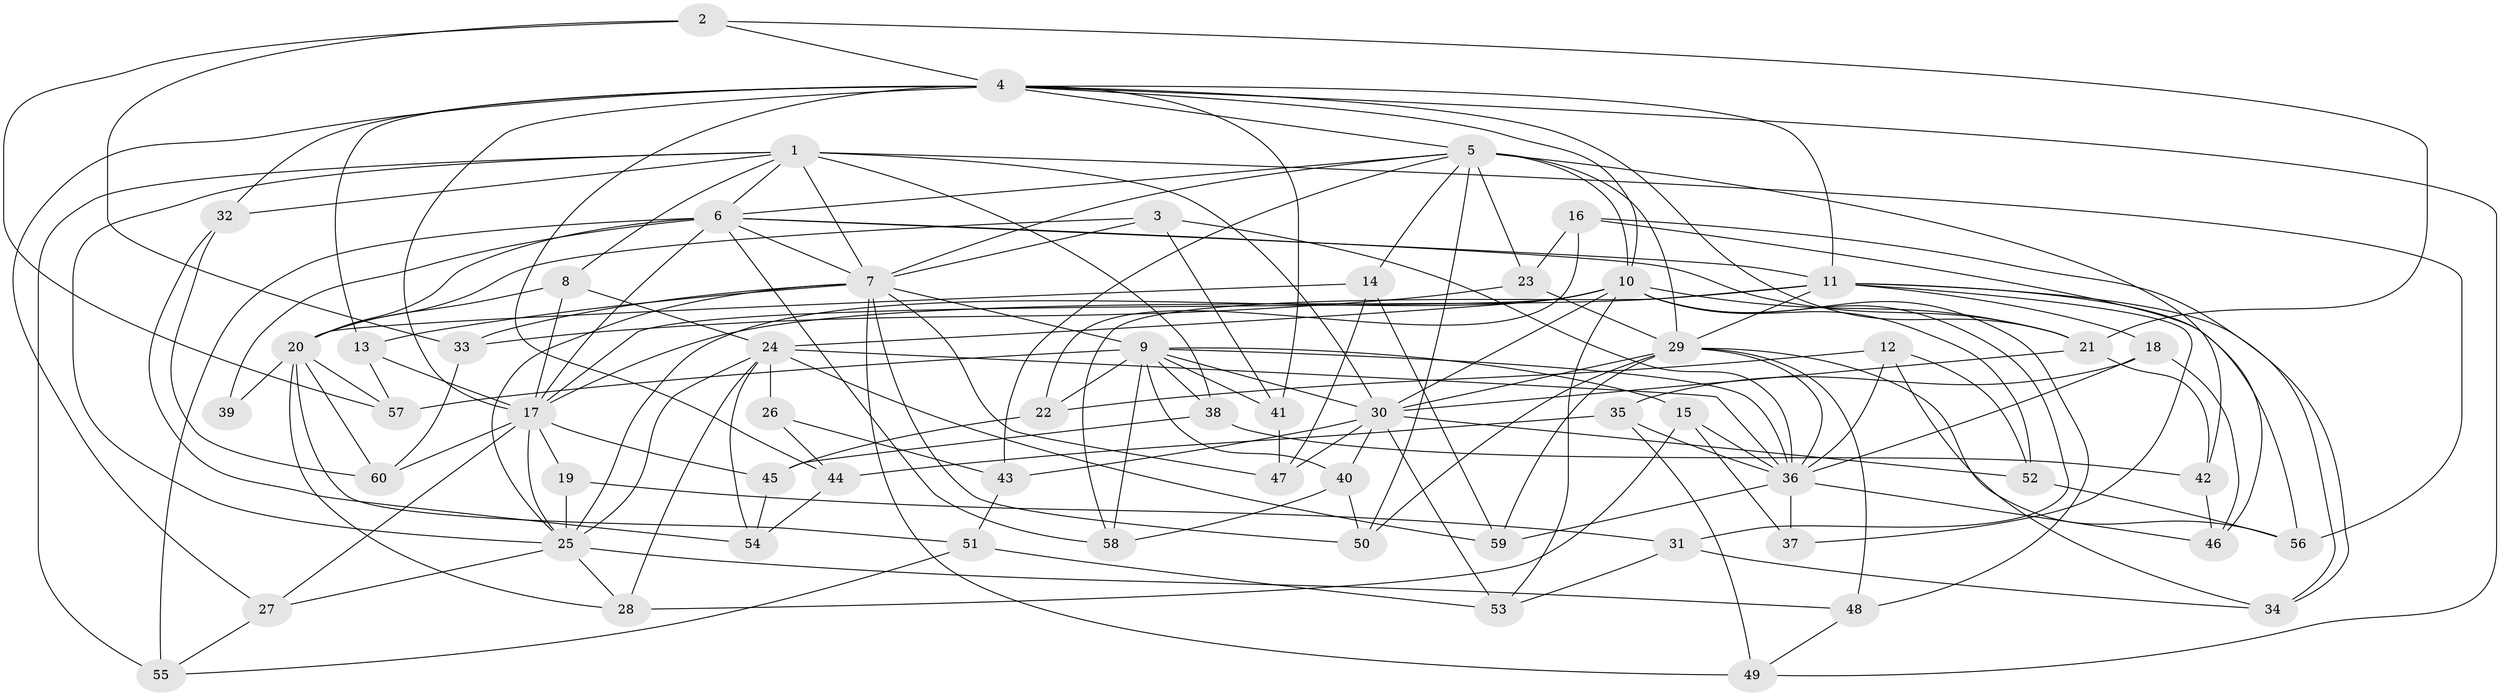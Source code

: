 // original degree distribution, {4: 1.0}
// Generated by graph-tools (version 1.1) at 2025/53/03/04/25 22:53:42]
// undirected, 60 vertices, 163 edges
graph export_dot {
  node [color=gray90,style=filled];
  1;
  2;
  3;
  4;
  5;
  6;
  7;
  8;
  9;
  10;
  11;
  12;
  13;
  14;
  15;
  16;
  17;
  18;
  19;
  20;
  21;
  22;
  23;
  24;
  25;
  26;
  27;
  28;
  29;
  30;
  31;
  32;
  33;
  34;
  35;
  36;
  37;
  38;
  39;
  40;
  41;
  42;
  43;
  44;
  45;
  46;
  47;
  48;
  49;
  50;
  51;
  52;
  53;
  54;
  55;
  56;
  57;
  58;
  59;
  60;
  1 -- 6 [weight=1.0];
  1 -- 7 [weight=2.0];
  1 -- 8 [weight=1.0];
  1 -- 25 [weight=1.0];
  1 -- 30 [weight=1.0];
  1 -- 32 [weight=1.0];
  1 -- 38 [weight=1.0];
  1 -- 55 [weight=1.0];
  1 -- 56 [weight=1.0];
  2 -- 4 [weight=1.0];
  2 -- 21 [weight=1.0];
  2 -- 33 [weight=1.0];
  2 -- 57 [weight=1.0];
  3 -- 7 [weight=1.0];
  3 -- 20 [weight=1.0];
  3 -- 36 [weight=1.0];
  3 -- 41 [weight=1.0];
  4 -- 5 [weight=1.0];
  4 -- 10 [weight=1.0];
  4 -- 11 [weight=1.0];
  4 -- 13 [weight=1.0];
  4 -- 17 [weight=1.0];
  4 -- 21 [weight=1.0];
  4 -- 27 [weight=1.0];
  4 -- 32 [weight=1.0];
  4 -- 41 [weight=1.0];
  4 -- 44 [weight=1.0];
  4 -- 49 [weight=1.0];
  5 -- 6 [weight=1.0];
  5 -- 7 [weight=1.0];
  5 -- 10 [weight=1.0];
  5 -- 14 [weight=1.0];
  5 -- 23 [weight=1.0];
  5 -- 29 [weight=3.0];
  5 -- 42 [weight=1.0];
  5 -- 43 [weight=1.0];
  5 -- 50 [weight=1.0];
  6 -- 7 [weight=1.0];
  6 -- 11 [weight=1.0];
  6 -- 17 [weight=2.0];
  6 -- 20 [weight=1.0];
  6 -- 21 [weight=1.0];
  6 -- 39 [weight=2.0];
  6 -- 55 [weight=1.0];
  6 -- 58 [weight=1.0];
  7 -- 9 [weight=1.0];
  7 -- 13 [weight=1.0];
  7 -- 25 [weight=1.0];
  7 -- 33 [weight=1.0];
  7 -- 47 [weight=1.0];
  7 -- 49 [weight=1.0];
  7 -- 50 [weight=1.0];
  8 -- 17 [weight=1.0];
  8 -- 20 [weight=1.0];
  8 -- 24 [weight=1.0];
  9 -- 15 [weight=1.0];
  9 -- 22 [weight=1.0];
  9 -- 30 [weight=3.0];
  9 -- 36 [weight=1.0];
  9 -- 38 [weight=1.0];
  9 -- 40 [weight=1.0];
  9 -- 41 [weight=1.0];
  9 -- 57 [weight=1.0];
  9 -- 58 [weight=1.0];
  10 -- 17 [weight=1.0];
  10 -- 21 [weight=1.0];
  10 -- 24 [weight=2.0];
  10 -- 25 [weight=1.0];
  10 -- 30 [weight=1.0];
  10 -- 31 [weight=1.0];
  10 -- 48 [weight=1.0];
  10 -- 52 [weight=1.0];
  10 -- 53 [weight=1.0];
  11 -- 17 [weight=1.0];
  11 -- 18 [weight=1.0];
  11 -- 29 [weight=2.0];
  11 -- 34 [weight=1.0];
  11 -- 37 [weight=1.0];
  11 -- 56 [weight=1.0];
  11 -- 58 [weight=1.0];
  12 -- 22 [weight=1.0];
  12 -- 34 [weight=1.0];
  12 -- 36 [weight=1.0];
  12 -- 52 [weight=1.0];
  13 -- 17 [weight=1.0];
  13 -- 57 [weight=1.0];
  14 -- 20 [weight=1.0];
  14 -- 47 [weight=1.0];
  14 -- 59 [weight=1.0];
  15 -- 28 [weight=1.0];
  15 -- 36 [weight=1.0];
  15 -- 37 [weight=1.0];
  16 -- 22 [weight=1.0];
  16 -- 23 [weight=1.0];
  16 -- 34 [weight=1.0];
  16 -- 46 [weight=1.0];
  17 -- 19 [weight=1.0];
  17 -- 25 [weight=1.0];
  17 -- 27 [weight=1.0];
  17 -- 45 [weight=1.0];
  17 -- 60 [weight=1.0];
  18 -- 35 [weight=1.0];
  18 -- 36 [weight=1.0];
  18 -- 46 [weight=1.0];
  19 -- 25 [weight=2.0];
  19 -- 31 [weight=1.0];
  20 -- 28 [weight=1.0];
  20 -- 39 [weight=2.0];
  20 -- 51 [weight=1.0];
  20 -- 57 [weight=1.0];
  20 -- 60 [weight=1.0];
  21 -- 30 [weight=1.0];
  21 -- 42 [weight=1.0];
  22 -- 45 [weight=1.0];
  23 -- 29 [weight=1.0];
  23 -- 33 [weight=1.0];
  24 -- 25 [weight=1.0];
  24 -- 26 [weight=2.0];
  24 -- 28 [weight=1.0];
  24 -- 36 [weight=1.0];
  24 -- 54 [weight=1.0];
  24 -- 59 [weight=1.0];
  25 -- 27 [weight=1.0];
  25 -- 28 [weight=1.0];
  25 -- 48 [weight=1.0];
  26 -- 43 [weight=1.0];
  26 -- 44 [weight=1.0];
  27 -- 55 [weight=1.0];
  29 -- 30 [weight=1.0];
  29 -- 36 [weight=1.0];
  29 -- 48 [weight=1.0];
  29 -- 50 [weight=1.0];
  29 -- 56 [weight=1.0];
  29 -- 59 [weight=1.0];
  30 -- 40 [weight=1.0];
  30 -- 43 [weight=1.0];
  30 -- 47 [weight=1.0];
  30 -- 52 [weight=1.0];
  30 -- 53 [weight=1.0];
  31 -- 34 [weight=1.0];
  31 -- 53 [weight=1.0];
  32 -- 54 [weight=1.0];
  32 -- 60 [weight=1.0];
  33 -- 60 [weight=1.0];
  35 -- 36 [weight=1.0];
  35 -- 44 [weight=1.0];
  35 -- 49 [weight=1.0];
  36 -- 37 [weight=2.0];
  36 -- 46 [weight=1.0];
  36 -- 59 [weight=1.0];
  38 -- 42 [weight=1.0];
  38 -- 45 [weight=1.0];
  40 -- 50 [weight=1.0];
  40 -- 58 [weight=1.0];
  41 -- 47 [weight=1.0];
  42 -- 46 [weight=1.0];
  43 -- 51 [weight=1.0];
  44 -- 54 [weight=1.0];
  45 -- 54 [weight=1.0];
  48 -- 49 [weight=1.0];
  51 -- 53 [weight=1.0];
  51 -- 55 [weight=1.0];
  52 -- 56 [weight=1.0];
}
